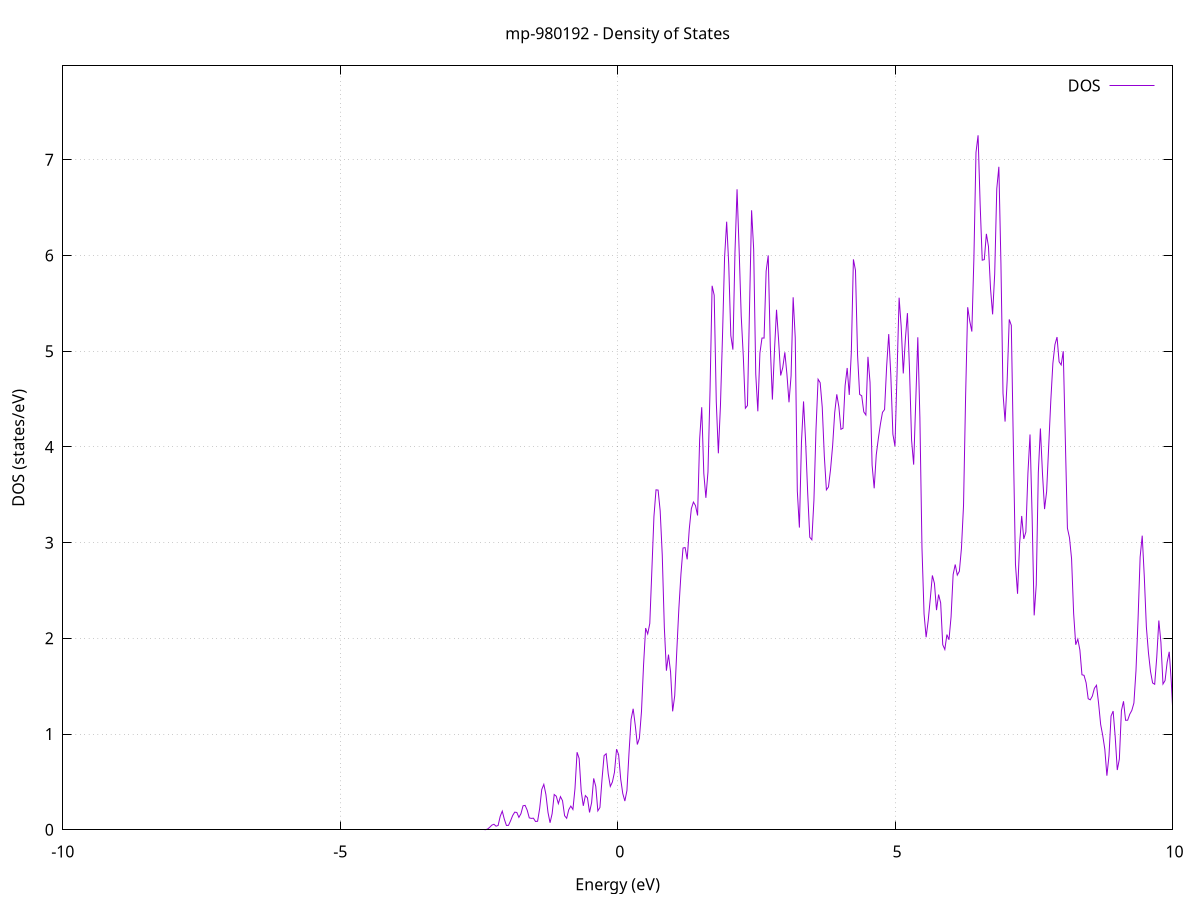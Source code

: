 set title 'mp-980192 - Density of States'
set xlabel 'Energy (eV)'
set ylabel 'DOS (states/eV)'
set grid
set xrange [-10:10]
set yrange [0:7.982]
set xzeroaxis lt -1
set terminal png size 800,600
set output 'mp-980192_dos_gnuplot.png'
plot '-' using 1:2 with lines title 'DOS'
-43.083700 0.000000
-43.046300 0.000000
-43.008800 0.000000
-42.971400 0.000000
-42.933900 0.000000
-42.896500 0.000000
-42.859000 0.000000
-42.821600 0.000000
-42.784100 0.000000
-42.746700 0.000000
-42.709200 0.000000
-42.671800 0.000000
-42.634400 0.000000
-42.596900 0.000000
-42.559500 0.000000
-42.522000 0.000000
-42.484600 0.000000
-42.447100 0.000000
-42.409700 0.000000
-42.372200 0.000000
-42.334800 0.000000
-42.297300 0.000000
-42.259900 0.000000
-42.222400 0.000000
-42.185000 0.000000
-42.147500 0.000000
-42.110100 0.000000
-42.072600 0.000000
-42.035200 0.000000
-41.997800 0.000000
-41.960300 0.000000
-41.922900 0.000000
-41.885400 0.000000
-41.848000 0.000000
-41.810500 0.000000
-41.773100 0.000000
-41.735600 0.000000
-41.698200 0.000000
-41.660700 0.000000
-41.623300 0.000000
-41.585800 0.000000
-41.548400 0.000000
-41.510900 0.000000
-41.473500 0.000000
-41.436100 0.000000
-41.398600 0.000000
-41.361200 0.000000
-41.323700 0.000000
-41.286300 0.000000
-41.248800 0.000000
-41.211400 0.000000
-41.173900 0.000000
-41.136500 0.000000
-41.099000 0.000000
-41.061600 0.000000
-41.024100 0.000000
-40.986700 0.000000
-40.949200 0.000000
-40.911800 0.000000
-40.874400 0.000000
-40.836900 0.000000
-40.799500 0.000000
-40.762000 0.000000
-40.724600 0.000000
-40.687100 0.000000
-40.649700 0.000000
-40.612200 0.000000
-40.574800 0.000000
-40.537300 0.000000
-40.499900 0.000000
-40.462400 0.000000
-40.425000 0.000000
-40.387500 0.000000
-40.350100 0.000000
-40.312600 0.000000
-40.275200 0.000000
-40.237800 0.000000
-40.200300 0.000000
-40.162900 0.000000
-40.125400 0.000000
-40.088000 0.000000
-40.050500 0.000000
-40.013100 0.000000
-39.975600 0.000000
-39.938200 0.000000
-39.900700 0.000000
-39.863300 0.000000
-39.825800 0.000100
-39.788400 0.008100
-39.750900 0.236600
-39.713500 2.606300
-39.676100 11.204200
-39.638600 19.497800
-39.601200 14.406800
-39.563700 5.623600
-39.526300 7.948000
-39.488800 24.956400
-39.451400 38.098600
-39.413900 26.259400
-39.376500 8.175400
-39.339000 1.136100
-39.301600 0.068200
-39.264100 0.001700
-39.226700 0.000000
-39.189200 0.000000
-39.151800 0.000000
-39.114300 0.000000
-39.076900 0.001100
-39.039500 0.041800
-39.002000 0.641600
-38.964600 4.430000
-38.927100 15.774500
-38.889700 34.365400
-38.852200 54.704500
-38.814800 69.262600
-38.777300 68.794000
-38.739900 48.366200
-38.702400 19.815300
-38.665000 3.917900
-38.627500 0.328500
-38.590100 0.010800
-38.552600 0.000100
-38.515200 0.000000
-38.477800 0.000000
-38.440300 0.000000
-38.402900 0.000000
-38.365400 0.000000
-38.328000 0.000000
-38.290500 0.000000
-38.253100 0.000000
-38.215600 0.000000
-38.178200 0.000000
-38.140700 0.000000
-38.103300 0.000000
-38.065800 0.000000
-38.028400 0.000000
-37.990900 0.000000
-37.953500 0.000000
-37.916100 0.000000
-37.878600 0.000000
-37.841200 0.000000
-37.803700 0.000000
-37.766300 0.000000
-37.728800 0.000000
-37.691400 0.000000
-37.653900 0.000000
-37.616500 0.000000
-37.579000 0.000000
-37.541600 0.000000
-37.504100 0.000000
-37.466700 0.000000
-37.429200 0.000000
-37.391800 0.000000
-37.354300 0.000000
-37.316900 0.000000
-37.279500 0.000000
-37.242000 0.000000
-37.204600 0.000000
-37.167100 0.000000
-37.129700 0.000000
-37.092200 0.000000
-37.054800 0.000000
-37.017300 0.000000
-36.979900 0.000000
-36.942400 0.000000
-36.905000 0.000000
-36.867500 0.000000
-36.830100 0.000000
-36.792600 0.000000
-36.755200 0.000000
-36.717800 0.000000
-36.680300 0.000000
-36.642900 0.000000
-36.605400 0.000000
-36.568000 0.000000
-36.530500 0.000000
-36.493100 0.000000
-36.455600 0.000000
-36.418200 0.000000
-36.380700 0.000000
-36.343300 0.000000
-36.305800 0.000000
-36.268400 0.000000
-36.230900 0.000000
-36.193500 0.000000
-36.156100 0.000000
-36.118600 0.000000
-36.081200 0.000000
-36.043700 0.000000
-36.006300 0.000000
-35.968800 0.000000
-35.931400 0.000000
-35.893900 0.000000
-35.856500 0.000000
-35.819000 0.000000
-35.781600 0.000000
-35.744100 0.000000
-35.706700 0.000000
-35.669200 0.000000
-35.631800 0.000000
-35.594300 0.000000
-35.556900 0.000000
-35.519500 0.000000
-35.482000 0.000000
-35.444600 0.000000
-35.407100 0.000000
-35.369700 0.000000
-35.332200 0.000000
-35.294800 0.000000
-35.257300 0.000000
-35.219900 0.000000
-35.182400 0.000000
-35.145000 0.000000
-35.107500 0.000000
-35.070100 0.000000
-35.032600 0.000000
-34.995200 0.000000
-34.957800 0.000000
-34.920300 0.000000
-34.882900 0.000000
-34.845400 0.000000
-34.808000 0.000000
-34.770500 0.000000
-34.733100 0.000000
-34.695600 0.000000
-34.658200 0.000000
-34.620700 0.000000
-34.583300 0.000000
-34.545800 0.000000
-34.508400 0.000000
-34.470900 0.000000
-34.433500 0.000000
-34.396000 0.000000
-34.358600 0.000000
-34.321200 0.000000
-34.283700 0.000000
-34.246300 0.000000
-34.208800 0.000000
-34.171400 0.000000
-34.133900 0.000000
-34.096500 0.000000
-34.059000 0.000000
-34.021600 0.000000
-33.984100 0.000000
-33.946700 0.000000
-33.909200 0.000000
-33.871800 0.000000
-33.834300 0.000000
-33.796900 0.000000
-33.759500 0.000000
-33.722000 0.000000
-33.684600 0.000000
-33.647100 0.000000
-33.609700 0.000000
-33.572200 0.000000
-33.534800 0.000000
-33.497300 0.000000
-33.459900 0.000000
-33.422400 0.000000
-33.385000 0.000000
-33.347500 0.000000
-33.310100 0.000000
-33.272600 0.000000
-33.235200 0.000000
-33.197800 0.000000
-33.160300 0.000000
-33.122900 0.000000
-33.085400 0.000000
-33.048000 0.000000
-33.010500 0.000000
-32.973100 0.000000
-32.935600 0.000000
-32.898200 0.000000
-32.860700 0.000000
-32.823300 0.000000
-32.785800 0.000000
-32.748400 0.000000
-32.710900 0.000000
-32.673500 0.000000
-32.636000 0.000000
-32.598600 0.000000
-32.561200 0.000000
-32.523700 0.000000
-32.486300 0.000000
-32.448800 0.000000
-32.411400 0.000000
-32.373900 0.000000
-32.336500 0.000000
-32.299000 0.000000
-32.261600 0.000000
-32.224100 0.000000
-32.186700 0.000000
-32.149200 0.000000
-32.111800 0.000000
-32.074300 0.000000
-32.036900 0.000000
-31.999500 0.000000
-31.962000 0.000000
-31.924600 0.000000
-31.887100 0.000000
-31.849700 0.000000
-31.812200 0.000000
-31.774800 0.000000
-31.737300 0.000000
-31.699900 0.000000
-31.662400 0.000000
-31.625000 0.000000
-31.587500 0.000000
-31.550100 0.000000
-31.512600 0.000000
-31.475200 0.000000
-31.437700 0.000000
-31.400300 0.000000
-31.362900 0.000000
-31.325400 0.000000
-31.288000 0.000000
-31.250500 0.000000
-31.213100 0.000000
-31.175600 0.000000
-31.138200 0.000000
-31.100700 0.000000
-31.063300 0.000000
-31.025800 0.000000
-30.988400 0.000000
-30.950900 0.000000
-30.913500 0.000000
-30.876000 0.000000
-30.838600 0.000000
-30.801200 0.000000
-30.763700 0.000000
-30.726300 0.000000
-30.688800 0.000000
-30.651400 0.000000
-30.613900 0.000000
-30.576500 0.000000
-30.539000 0.000000
-30.501600 0.000000
-30.464100 0.000000
-30.426700 0.000000
-30.389200 0.000000
-30.351800 0.000000
-30.314300 0.000000
-30.276900 0.000000
-30.239500 0.000000
-30.202000 0.000000
-30.164600 0.000000
-30.127100 0.000000
-30.089700 0.000000
-30.052200 0.000000
-30.014800 0.000000
-29.977300 0.000000
-29.939900 0.000000
-29.902400 0.000000
-29.865000 0.000000
-29.827500 0.000000
-29.790100 0.000000
-29.752600 0.000000
-29.715200 0.000000
-29.677700 0.000000
-29.640300 0.000000
-29.602900 0.000000
-29.565400 0.000000
-29.528000 0.000000
-29.490500 0.000000
-29.453100 0.000000
-29.415600 0.000000
-29.378200 0.000000
-29.340700 0.000000
-29.303300 0.000000
-29.265800 0.000000
-29.228400 0.000000
-29.190900 0.000000
-29.153500 0.000000
-29.116000 0.000000
-29.078600 0.000000
-29.041200 0.000000
-29.003700 0.000000
-28.966300 0.000000
-28.928800 0.000000
-28.891400 0.000000
-28.853900 0.000000
-28.816500 0.000000
-28.779000 0.000000
-28.741600 0.000000
-28.704100 0.000000
-28.666700 0.000000
-28.629200 0.000000
-28.591800 0.000000
-28.554300 0.000000
-28.516900 0.000000
-28.479400 0.000000
-28.442000 0.000000
-28.404600 0.000000
-28.367100 0.000000
-28.329700 0.000000
-28.292200 0.000000
-28.254800 0.000000
-28.217300 0.000000
-28.179900 0.000000
-28.142400 0.000000
-28.105000 0.000000
-28.067500 0.000000
-28.030100 0.000000
-27.992600 0.000000
-27.955200 0.000000
-27.917700 0.000000
-27.880300 0.000000
-27.842900 0.000000
-27.805400 0.000000
-27.768000 0.000000
-27.730500 0.000000
-27.693100 0.000000
-27.655600 0.000000
-27.618200 0.000000
-27.580700 0.000000
-27.543300 0.000000
-27.505800 0.000000
-27.468400 0.000000
-27.430900 0.000000
-27.393500 0.000000
-27.356000 0.000000
-27.318600 0.000000
-27.281200 0.000000
-27.243700 0.000000
-27.206300 0.000000
-27.168800 0.000000
-27.131400 0.000000
-27.093900 0.000000
-27.056500 0.000000
-27.019000 0.000000
-26.981600 0.000000
-26.944100 0.000000
-26.906700 0.000000
-26.869200 0.000000
-26.831800 0.000000
-26.794300 0.000000
-26.756900 0.000000
-26.719400 0.000000
-26.682000 0.000000
-26.644600 0.000000
-26.607100 0.000000
-26.569700 0.000000
-26.532200 0.000000
-26.494800 0.000000
-26.457300 0.000000
-26.419900 0.000000
-26.382400 0.000000
-26.345000 0.000000
-26.307500 0.000000
-26.270100 0.000000
-26.232600 0.000000
-26.195200 0.000000
-26.157700 0.000000
-26.120300 0.000000
-26.082900 0.000000
-26.045400 0.000000
-26.008000 0.000000
-25.970500 0.000000
-25.933100 0.000000
-25.895600 0.000000
-25.858200 0.000000
-25.820700 0.000000
-25.783300 0.000000
-25.745800 0.000000
-25.708400 0.000000
-25.670900 0.000000
-25.633500 0.000000
-25.596000 0.000000
-25.558600 0.000000
-25.521100 0.000000
-25.483700 0.000000
-25.446300 0.000000
-25.408800 0.000000
-25.371400 0.000000
-25.333900 0.000000
-25.296500 0.000000
-25.259000 0.000000
-25.221600 0.000000
-25.184100 0.000000
-25.146700 0.000000
-25.109200 0.000000
-25.071800 0.000000
-25.034300 0.000000
-24.996900 0.000000
-24.959400 0.000000
-24.922000 0.000000
-24.884600 0.000000
-24.847100 0.000000
-24.809700 0.000000
-24.772200 0.000000
-24.734800 0.000000
-24.697300 0.000000
-24.659900 0.000000
-24.622400 0.000000
-24.585000 0.000000
-24.547500 0.000000
-24.510100 0.000000
-24.472600 0.000000
-24.435200 0.000000
-24.397700 0.000000
-24.360300 0.000000
-24.322900 0.000000
-24.285400 0.000000
-24.248000 0.000000
-24.210500 0.000000
-24.173100 0.000000
-24.135600 0.000000
-24.098200 0.000000
-24.060700 0.000000
-24.023300 0.000000
-23.985800 0.000000
-23.948400 0.000000
-23.910900 0.000000
-23.873500 0.000000
-23.836000 0.000000
-23.798600 0.000000
-23.761100 0.000000
-23.723700 0.000000
-23.686300 0.000000
-23.648800 0.000000
-23.611400 0.000000
-23.573900 0.000000
-23.536500 0.000000
-23.499000 0.000000
-23.461600 0.000000
-23.424100 0.000000
-23.386700 0.000000
-23.349200 0.000000
-23.311800 0.000000
-23.274300 0.000000
-23.236900 0.000000
-23.199400 0.000000
-23.162000 0.000000
-23.124600 0.000000
-23.087100 0.000000
-23.049700 0.000000
-23.012200 0.000000
-22.974800 0.000000
-22.937300 0.000000
-22.899900 0.000000
-22.862400 0.000000
-22.825000 0.000000
-22.787500 0.000000
-22.750100 0.000000
-22.712600 0.000000
-22.675200 0.000000
-22.637700 0.000000
-22.600300 0.000000
-22.562900 0.000000
-22.525400 0.000000
-22.488000 0.000000
-22.450500 0.000000
-22.413100 0.000000
-22.375600 0.000000
-22.338200 0.000000
-22.300700 0.000000
-22.263300 0.000000
-22.225800 0.000000
-22.188400 0.000000
-22.150900 0.000000
-22.113500 0.000000
-22.076000 0.000000
-22.038600 0.000000
-22.001100 0.000000
-21.963700 0.000000
-21.926300 0.000000
-21.888800 0.000000
-21.851400 0.000000
-21.813900 0.000000
-21.776500 0.000000
-21.739000 0.000000
-21.701600 0.000000
-21.664100 0.000000
-21.626700 0.000000
-21.589200 0.000000
-21.551800 0.000000
-21.514300 0.000000
-21.476900 0.000000
-21.439400 0.000000
-21.402000 0.000000
-21.364600 0.000000
-21.327100 0.000000
-21.289700 0.000000
-21.252200 0.000000
-21.214800 0.000000
-21.177300 0.000000
-21.139900 0.000000
-21.102400 0.000000
-21.065000 0.000000
-21.027500 0.000000
-20.990100 0.000000
-20.952600 0.000000
-20.915200 0.000000
-20.877700 0.000000
-20.840300 0.000000
-20.802800 0.000000
-20.765400 0.000000
-20.728000 0.000000
-20.690500 0.000000
-20.653100 0.000000
-20.615600 0.000000
-20.578200 0.000000
-20.540700 0.000000
-20.503300 0.000000
-20.465800 0.000000
-20.428400 0.000000
-20.390900 0.000000
-20.353500 0.000000
-20.316000 0.000000
-20.278600 0.000000
-20.241100 0.000000
-20.203700 0.000000
-20.166300 0.000000
-20.128800 0.000000
-20.091400 0.000000
-20.053900 0.000000
-20.016500 0.000000
-19.979000 0.000000
-19.941600 0.000000
-19.904100 0.000000
-19.866700 0.000000
-19.829200 0.000000
-19.791800 0.000000
-19.754300 0.000000
-19.716900 0.000000
-19.679400 0.000000
-19.642000 0.000000
-19.604600 0.000000
-19.567100 0.000000
-19.529700 0.000000
-19.492200 0.000000
-19.454800 0.000000
-19.417300 0.000000
-19.379900 0.000000
-19.342400 0.000000
-19.305000 0.000000
-19.267500 0.000000
-19.230100 0.000000
-19.192600 0.000000
-19.155200 0.000000
-19.117700 0.000000
-19.080300 0.000000
-19.042800 0.000000
-19.005400 0.000000
-18.968000 0.000000
-18.930500 0.000000
-18.893100 0.000000
-18.855600 0.000000
-18.818200 0.000000
-18.780700 0.000000
-18.743300 0.000000
-18.705800 0.000000
-18.668400 0.000000
-18.630900 0.000000
-18.593500 0.000000
-18.556000 0.000000
-18.518600 0.000000
-18.481100 0.000000
-18.443700 0.000000
-18.406300 0.000000
-18.368800 0.000000
-18.331400 0.000000
-18.293900 0.000000
-18.256500 0.000000
-18.219000 0.000000
-18.181600 0.000000
-18.144100 0.000000
-18.106700 0.000000
-18.069200 0.000000
-18.031800 0.000000
-17.994300 0.000000
-17.956900 0.000000
-17.919400 0.000000
-17.882000 0.000000
-17.844500 0.000000
-17.807100 0.000000
-17.769700 0.000000
-17.732200 0.000000
-17.694800 0.000000
-17.657300 0.000000
-17.619900 0.000000
-17.582400 0.000000
-17.545000 0.000000
-17.507500 0.000000
-17.470100 0.000000
-17.432600 0.000000
-17.395200 0.000000
-17.357700 0.000000
-17.320300 0.000000
-17.282800 0.000000
-17.245400 0.000000
-17.208000 0.000000
-17.170500 0.000000
-17.133100 0.000000
-17.095600 0.000000
-17.058200 0.000000
-17.020700 0.000000
-16.983300 0.000000
-16.945800 0.000000
-16.908400 0.000000
-16.870900 0.000000
-16.833500 0.000000
-16.796000 0.000000
-16.758600 0.000000
-16.721100 0.000000
-16.683700 0.000000
-16.646300 0.000000
-16.608800 0.000000
-16.571400 0.000000
-16.533900 0.000000
-16.496500 0.000000
-16.459000 0.000000
-16.421600 0.000000
-16.384100 0.000000
-16.346700 0.000000
-16.309200 0.000000
-16.271800 0.000000
-16.234300 0.000000
-16.196900 0.000000
-16.159400 0.000000
-16.122000 0.000000
-16.084500 0.000000
-16.047100 0.000000
-16.009700 0.000000
-15.972200 0.000000
-15.934800 0.000000
-15.897300 0.000000
-15.859900 0.000000
-15.822400 0.000000
-15.785000 0.000000
-15.747500 0.000000
-15.710100 0.000000
-15.672600 0.000000
-15.635200 0.000000
-15.597700 0.000000
-15.560300 0.000000
-15.522800 0.000000
-15.485400 0.000000
-15.448000 0.000000
-15.410500 0.000000
-15.373100 0.000000
-15.335600 0.000000
-15.298200 0.000000
-15.260700 0.000000
-15.223300 0.000000
-15.185800 0.000000
-15.148400 0.000000
-15.110900 0.000000
-15.073500 0.000000
-15.036000 0.000000
-14.998600 0.000000
-14.961100 0.000000
-14.923700 0.000000
-14.886200 0.000000
-14.848800 0.000000
-14.811400 0.000000
-14.773900 0.000000
-14.736500 0.000000
-14.699000 0.000000
-14.661600 0.000000
-14.624100 0.000000
-14.586700 0.000000
-14.549200 0.000000
-14.511800 0.000000
-14.474300 0.000000
-14.436900 0.000000
-14.399400 0.000600
-14.362000 0.024600
-14.324500 0.421800
-14.287100 3.447500
-14.249700 13.637900
-14.212200 28.497600
-14.174800 39.517500
-14.137300 40.521200
-14.099900 25.306800
-14.062400 7.755100
-14.025000 1.037700
-13.987500 0.057500
-13.950100 0.001300
-13.912600 0.000000
-13.875200 0.000000
-13.837700 0.000000
-13.800300 0.000000
-13.762800 0.000000
-13.725400 0.000000
-13.688000 0.000000
-13.650500 0.000000
-13.613100 0.000000
-13.575600 0.000000
-13.538200 0.000000
-13.500700 0.000000
-13.463300 0.000000
-13.425800 0.000000
-13.388400 0.000000
-13.350900 0.000000
-13.313500 0.000000
-13.276000 0.000000
-13.238600 0.000000
-13.201100 0.000000
-13.163700 0.000000
-13.126200 0.000000
-13.088800 0.000000
-13.051400 0.000000
-13.013900 0.000000
-12.976500 0.000000
-12.939000 0.000000
-12.901600 0.000000
-12.864100 0.000000
-12.826700 0.000000
-12.789200 0.000000
-12.751800 0.000000
-12.714300 0.000000
-12.676900 0.000000
-12.639400 0.000000
-12.602000 0.000000
-12.564500 0.000000
-12.527100 0.000000
-12.489700 0.000000
-12.452200 0.000000
-12.414800 0.000000
-12.377300 0.000000
-12.339900 0.000000
-12.302400 0.000000
-12.265000 0.000000
-12.227500 0.000000
-12.190100 0.000000
-12.152600 0.000000
-12.115200 0.000000
-12.077700 0.000000
-12.040300 0.000000
-12.002800 0.000000
-11.965400 0.000000
-11.927900 0.000000
-11.890500 0.000000
-11.853100 0.000000
-11.815600 0.000000
-11.778200 0.000000
-11.740700 0.000000
-11.703300 0.000000
-11.665800 0.000000
-11.628400 0.000000
-11.590900 0.000000
-11.553500 0.000000
-11.516000 0.000000
-11.478600 0.000000
-11.441100 0.000000
-11.403700 0.000000
-11.366200 0.000000
-11.328800 0.000000
-11.291400 0.000000
-11.253900 0.000000
-11.216500 0.000000
-11.179000 0.000000
-11.141600 0.000000
-11.104100 0.000000
-11.066700 0.000000
-11.029200 0.000000
-10.991800 0.000000
-10.954300 0.000000
-10.916900 0.000000
-10.879400 0.000000
-10.842000 0.000000
-10.804500 0.000000
-10.767100 0.000000
-10.729700 0.000000
-10.692200 0.000000
-10.654800 0.000000
-10.617300 0.000000
-10.579900 0.000000
-10.542400 0.000000
-10.505000 0.000000
-10.467500 0.000000
-10.430100 0.000000
-10.392600 0.000000
-10.355200 0.000000
-10.317700 0.000000
-10.280300 0.000000
-10.242800 0.000000
-10.205400 0.000000
-10.167900 0.000000
-10.130500 0.000000
-10.093100 0.000000
-10.055600 0.000000
-10.018200 0.000000
-9.980700 0.000000
-9.943300 0.000000
-9.905800 0.000000
-9.868400 0.000000
-9.830900 0.000000
-9.793500 0.000000
-9.756000 0.000000
-9.718600 0.000000
-9.681100 0.000000
-9.643700 0.000000
-9.606200 0.000000
-9.568800 0.000000
-9.531400 0.000000
-9.493900 0.000000
-9.456500 0.000000
-9.419000 0.000000
-9.381600 0.000000
-9.344100 0.000000
-9.306700 0.000000
-9.269200 0.000000
-9.231800 0.000000
-9.194300 0.000000
-9.156900 0.000000
-9.119400 0.000000
-9.082000 0.000000
-9.044500 0.000000
-9.007100 0.000000
-8.969700 0.000000
-8.932200 0.000000
-8.894800 0.000000
-8.857300 0.000000
-8.819900 0.000000
-8.782400 0.000000
-8.745000 0.000000
-8.707500 0.000000
-8.670100 0.000000
-8.632600 0.000000
-8.595200 0.000000
-8.557700 0.000000
-8.520300 0.000000
-8.482800 0.000000
-8.445400 0.000000
-8.407900 0.000000
-8.370500 0.000000
-8.333100 0.000000
-8.295600 0.000000
-8.258200 0.000000
-8.220700 0.000000
-8.183300 0.000000
-8.145800 0.000000
-8.108400 0.000000
-8.070900 0.000000
-8.033500 0.000000
-7.996000 0.000000
-7.958600 0.000000
-7.921100 0.000000
-7.883700 0.000000
-7.846200 0.000000
-7.808800 0.000000
-7.771400 0.000000
-7.733900 0.000000
-7.696500 0.000000
-7.659000 0.000000
-7.621600 0.000000
-7.584100 0.000000
-7.546700 0.000000
-7.509200 0.000000
-7.471800 0.000000
-7.434300 0.000000
-7.396900 0.000000
-7.359400 0.000000
-7.322000 0.000000
-7.284500 0.000000
-7.247100 0.000000
-7.209600 0.000000
-7.172200 0.000000
-7.134800 0.000000
-7.097300 0.000000
-7.059900 0.000000
-7.022400 0.000000
-6.985000 0.000000
-6.947500 0.000000
-6.910100 0.000000
-6.872600 0.000000
-6.835200 0.000000
-6.797700 0.000000
-6.760300 0.000000
-6.722800 0.000000
-6.685400 0.000000
-6.647900 0.000000
-6.610500 0.000000
-6.573100 0.000000
-6.535600 0.000000
-6.498200 0.000000
-6.460700 0.000000
-6.423300 0.000000
-6.385800 0.000000
-6.348400 0.000000
-6.310900 0.000000
-6.273500 0.000000
-6.236000 0.000000
-6.198600 0.000000
-6.161100 0.000000
-6.123700 0.000000
-6.086200 0.000000
-6.048800 0.000000
-6.011400 0.000000
-5.973900 0.000000
-5.936500 0.000000
-5.899000 0.000000
-5.861600 0.000000
-5.824100 0.000000
-5.786700 0.000000
-5.749200 0.000000
-5.711800 0.000000
-5.674300 0.000000
-5.636900 0.000000
-5.599400 0.000000
-5.562000 0.000000
-5.524500 0.000000
-5.487100 0.000000
-5.449600 0.000000
-5.412200 0.000000
-5.374800 0.000000
-5.337300 0.000000
-5.299900 0.000000
-5.262400 0.000000
-5.225000 0.000000
-5.187500 0.000000
-5.150100 0.000000
-5.112600 0.000000
-5.075200 0.000000
-5.037700 0.000000
-5.000300 0.000000
-4.962800 0.000000
-4.925400 0.000000
-4.887900 0.000000
-4.850500 0.000000
-4.813100 0.000000
-4.775600 0.000000
-4.738200 0.000000
-4.700700 0.000000
-4.663300 0.000000
-4.625800 0.000000
-4.588400 0.000000
-4.550900 0.000000
-4.513500 0.000000
-4.476000 0.000000
-4.438600 0.000000
-4.401100 0.000000
-4.363700 0.000000
-4.326200 0.000000
-4.288800 0.000000
-4.251300 0.000000
-4.213900 0.000000
-4.176500 0.000000
-4.139000 0.000000
-4.101600 0.000000
-4.064100 0.000000
-4.026700 0.000000
-3.989200 0.000000
-3.951800 0.000000
-3.914300 0.000000
-3.876900 0.000000
-3.839400 0.000000
-3.802000 0.000000
-3.764500 0.000000
-3.727100 0.000000
-3.689600 0.000000
-3.652200 0.000000
-3.614800 0.000000
-3.577300 0.000000
-3.539900 0.000000
-3.502400 0.000000
-3.465000 0.000000
-3.427500 0.000000
-3.390100 0.000000
-3.352600 0.000000
-3.315200 0.000000
-3.277700 0.000000
-3.240300 0.000000
-3.202800 0.000000
-3.165400 0.000000
-3.127900 0.000000
-3.090500 0.000000
-3.053100 0.000000
-3.015600 0.000000
-2.978200 0.000000
-2.940700 0.000000
-2.903300 0.000000
-2.865800 0.000000
-2.828400 0.000000
-2.790900 0.000000
-2.753500 0.000000
-2.716000 0.000000
-2.678600 0.000000
-2.641100 0.000000
-2.603700 0.000000
-2.566200 0.000000
-2.528800 0.000000
-2.491300 0.000000
-2.453900 0.000000
-2.416500 0.000000
-2.379000 0.001000
-2.341600 0.008400
-2.304100 0.027300
-2.266700 0.048700
-2.229200 0.057500
-2.191800 0.037600
-2.154300 0.044900
-2.116900 0.139600
-2.079400 0.194900
-2.042000 0.110000
-2.004500 0.045000
-1.967100 0.046300
-1.929600 0.094100
-1.892200 0.148800
-1.854800 0.184200
-1.817300 0.180900
-1.779900 0.129800
-1.742400 0.168500
-1.705000 0.250700
-1.667500 0.254800
-1.630100 0.204900
-1.592600 0.124300
-1.555200 0.118900
-1.517700 0.121100
-1.480300 0.086500
-1.442800 0.089100
-1.405400 0.222500
-1.367900 0.420800
-1.330500 0.474500
-1.293000 0.368700
-1.255600 0.182500
-1.218200 0.073100
-1.180700 0.168200
-1.143300 0.368600
-1.105800 0.350600
-1.068400 0.273400
-1.030900 0.346300
-0.993500 0.303800
-0.956000 0.146700
-0.918600 0.120100
-0.881100 0.209600
-0.843700 0.247400
-0.806200 0.212300
-0.768800 0.431000
-0.731300 0.810500
-0.693900 0.744600
-0.656500 0.402500
-0.619000 0.250300
-0.581600 0.357200
-0.544100 0.334000
-0.506700 0.180800
-0.469200 0.283800
-0.431800 0.536800
-0.394300 0.453500
-0.356900 0.197600
-0.319400 0.232900
-0.282000 0.524400
-0.244500 0.774600
-0.207100 0.794400
-0.169600 0.585400
-0.132200 0.452800
-0.094800 0.498600
-0.057300 0.601000
-0.019900 0.841900
0.017600 0.785100
0.055000 0.530200
0.092500 0.378300
0.129900 0.300100
0.167400 0.410500
0.204800 0.802800
0.242300 1.154600
0.279700 1.264400
0.317200 1.093900
0.354600 0.891000
0.392100 0.956600
0.429500 1.235500
0.467000 1.721800
0.504400 2.107700
0.541800 2.046600
0.579300 2.155800
0.616700 2.711900
0.654200 3.273400
0.691600 3.552000
0.729100 3.549500
0.766500 3.332800
0.804000 2.870400
0.841400 2.114600
0.878900 1.662100
0.916300 1.830200
0.953800 1.650100
0.991200 1.237400
1.028700 1.401100
1.066100 1.871500
1.103500 2.314000
1.141000 2.672100
1.178400 2.944200
1.215900 2.948700
1.253300 2.825900
1.290800 3.141300
1.328200 3.355300
1.365700 3.424100
1.403100 3.387100
1.440600 3.284100
1.478000 4.081200
1.515500 4.415200
1.552900 3.723300
1.590400 3.468700
1.627800 3.738100
1.665200 4.593900
1.702700 5.684100
1.740100 5.585900
1.777600 4.473600
1.815000 3.933600
1.852500 4.427500
1.889900 5.161100
1.927400 5.981900
1.964800 6.353700
2.002300 5.906400
2.039700 5.164200
2.077200 5.017300
2.114600 6.032800
2.152100 6.692400
2.189500 6.061800
2.227000 5.369200
2.264400 4.950200
2.301800 4.404500
2.339300 4.432300
2.376700 5.449300
2.414200 6.473100
2.451600 6.064800
2.489100 4.762700
2.526500 4.372600
2.564000 4.981300
2.601400 5.138300
2.638900 5.137900
2.676300 5.837100
2.713800 6.002000
2.751200 5.053700
2.788700 4.495400
2.826100 5.003200
2.863500 5.433800
2.901000 5.116500
2.938400 4.746900
2.975900 4.829100
3.013300 4.988800
3.050800 4.761600
3.088200 4.466700
3.125700 4.742800
3.163100 5.564200
3.200600 5.142400
3.238000 3.541100
3.275500 3.157800
3.312900 4.049000
3.350400 4.475500
3.387800 4.058400
3.425300 3.516500
3.462700 3.056700
3.500100 3.030000
3.537600 3.444200
3.575000 4.183900
3.612500 4.707500
3.649900 4.671500
3.687400 4.415300
3.724800 3.904500
3.762300 3.551700
3.799700 3.582000
3.837200 3.765300
3.874600 4.013200
3.912100 4.358600
3.949500 4.549700
3.987000 4.419400
4.024400 4.184400
4.061800 4.196100
4.099300 4.639400
4.136700 4.825400
4.174200 4.544200
4.211600 4.988800
4.249100 5.960200
4.286500 5.846200
4.324000 4.961700
4.361400 4.549300
4.398900 4.534500
4.436300 4.366400
4.473800 4.334200
4.511200 4.941600
4.548700 4.673800
4.586100 3.809600
4.623500 3.568300
4.661000 3.918300
4.698400 4.088500
4.735900 4.239100
4.773300 4.361900
4.810800 4.391000
4.848200 4.842400
4.885700 5.179300
4.923100 4.752500
4.960600 4.133400
4.998000 4.008100
5.035500 4.769000
5.072900 5.559500
5.110400 5.257000
5.147800 4.768000
5.185300 5.123700
5.222700 5.398500
5.260100 4.811900
5.297600 4.070600
5.335000 3.815200
5.372500 4.473200
5.409900 5.146400
5.447400 4.301300
5.484800 2.947200
5.522300 2.256800
5.559700 2.012000
5.597200 2.186000
5.634600 2.414500
5.672100 2.657600
5.709500 2.574600
5.747000 2.295200
5.784400 2.457900
5.821800 2.371300
5.859300 1.933700
5.896700 1.884000
5.934200 2.039700
5.971600 1.985500
6.009100 2.224200
6.046500 2.667000
6.084000 2.771800
6.121400 2.661100
6.158900 2.701500
6.196300 2.941100
6.233800 3.388400
6.271200 4.528600
6.308700 5.460100
6.346100 5.314700
6.383600 5.206000
6.421000 5.980000
6.458400 7.076900
6.495900 7.256700
6.533300 6.535500
6.570800 5.951600
6.608200 5.957600
6.645700 6.226900
6.683100 6.095600
6.720600 5.653400
6.758000 5.385500
6.795500 5.806700
6.832900 6.697200
6.870400 6.927500
6.907800 5.920200
6.945300 4.561100
6.982700 4.265000
7.020100 4.693000
7.057600 5.333000
7.095000 5.270700
7.132500 3.990100
7.169900 2.773700
7.207400 2.465700
7.244800 2.988100
7.282300 3.278900
7.319700 3.039100
7.357200 3.111500
7.394600 3.727000
7.432100 4.130300
7.469500 3.287600
7.507000 2.240100
7.544400 2.559700
7.581800 3.732600
7.619300 4.193300
7.656700 3.722300
7.694200 3.350800
7.731600 3.534500
7.769100 4.011200
7.806500 4.480800
7.844000 4.873200
7.881400 5.070000
7.918900 5.148500
7.956300 4.890100
7.993800 4.857000
8.031200 5.000500
8.068700 4.068800
8.106100 3.151600
8.143600 3.051400
8.181000 2.832200
8.218400 2.259500
8.255900 1.933600
8.293300 1.992200
8.330800 1.878700
8.368200 1.619700
8.405700 1.613800
8.443100 1.535800
8.480600 1.369400
8.518000 1.357900
8.555500 1.397000
8.592900 1.478800
8.630400 1.510000
8.667800 1.322000
8.705300 1.099600
8.742700 0.985200
8.780100 0.841600
8.817600 0.564900
8.855000 0.772000
8.892500 1.188300
8.929900 1.240500
8.967400 0.971900
9.004800 0.624300
9.042300 0.739100
9.079700 1.245100
9.117200 1.342700
9.154600 1.143700
9.192100 1.145100
9.229500 1.207300
9.267000 1.247200
9.304400 1.324300
9.341900 1.662300
9.379300 2.200600
9.416700 2.849000
9.454200 3.073200
9.491600 2.646400
9.529100 2.120500
9.566500 1.850600
9.604000 1.653600
9.641400 1.534200
9.678900 1.520400
9.716300 1.803800
9.753800 2.186600
9.791200 1.958100
9.828700 1.522900
9.866100 1.559600
9.903600 1.750800
9.941000 1.859600
9.978400 1.545700
10.015900 1.114800
10.053300 1.224200
10.090800 1.705900
10.128200 1.972800
10.165700 2.156400
10.203100 2.081800
10.240600 1.365700
10.278000 0.701600
10.315500 0.694000
10.352900 1.147300
10.390400 1.157100
10.427800 0.879500
10.465300 1.006000
10.502700 1.472200
10.540100 1.918900
10.577600 1.865200
10.615000 1.387400
10.652500 1.051900
10.689900 1.005500
10.727400 1.003800
10.764800 1.034200
10.802300 1.191200
10.839700 1.319100
10.877200 1.582600
10.914600 1.776300
10.952100 1.601100
10.989500 1.194600
11.027000 0.961000
11.064400 0.980500
11.101900 0.886900
11.139300 0.733900
11.176700 0.760700
11.214200 1.040600
11.251600 1.240100
11.289100 1.094400
11.326500 1.029600
11.364000 1.157000
11.401400 1.315500
11.438900 1.122900
11.476300 0.905400
11.513800 0.742000
11.551200 0.433200
11.588700 0.318100
11.626100 0.581400
11.663600 0.844700
11.701000 0.814600
11.738400 0.915600
11.775900 1.245100
11.813300 1.319700
11.850800 1.188400
11.888200 1.072900
11.925700 0.891100
11.963100 0.838600
12.000600 0.784500
12.038000 0.715400
12.075500 0.745100
12.112900 0.718800
12.150400 0.801100
12.187800 0.964300
12.225300 0.881000
12.262700 0.645900
12.300200 0.525100
12.337600 0.610500
12.375000 0.958200
12.412500 1.296600
12.449900 1.318500
12.487400 1.138100
12.524800 0.924700
12.562300 0.723900
12.599700 0.576300
12.637200 0.832500
12.674600 1.350000
12.712100 1.438900
12.749500 1.154600
12.787000 1.031300
12.824400 1.113400
12.861900 1.221600
12.899300 1.592100
12.936700 1.876700
12.974200 1.943500
13.011600 2.262900
13.049100 2.411200
13.086500 2.278800
13.124000 2.356200
13.161400 2.820100
13.198900 2.788100
13.236300 2.175100
13.273800 2.063200
13.311200 2.553200
13.348700 2.631500
13.386100 2.577500
13.423600 3.014000
13.461000 3.254300
13.498400 2.928500
13.535900 2.610200
13.573300 2.807000
13.610800 3.437200
13.648200 3.745900
13.685700 3.513200
13.723100 3.297700
13.760600 3.098900
13.798000 3.083300
13.835500 3.290800
13.872900 3.365100
13.910400 3.126300
13.947800 2.825700
13.985300 2.472300
14.022700 2.268900
14.060200 2.611900
14.097600 2.827400
14.135000 2.730200
14.172500 2.789400
14.209900 3.039100
14.247400 3.223500
14.284800 3.192200
14.322300 2.885200
14.359700 2.134600
14.397200 2.121800
14.434600 2.657700
14.472100 2.663700
14.509500 2.406700
14.547000 2.589600
14.584400 2.930000
14.621900 2.928400
14.659300 2.858100
14.696700 2.887400
14.734200 2.644500
14.771600 2.214700
14.809100 2.183900
14.846500 2.400400
14.884000 2.515000
14.921400 2.113500
14.958900 1.673700
14.996300 1.823900
15.033800 1.872000
15.071200 1.856700
15.108700 2.024500
15.146100 2.146300
15.183600 1.959700
15.221000 1.540100
15.258400 1.464400
15.295900 1.704200
15.333300 1.744300
15.370800 1.741700
15.408200 1.703400
15.445700 1.510600
15.483100 1.477600
15.520600 1.424900
15.558000 1.462700
15.595500 1.966200
15.632900 2.307500
15.670400 2.317800
15.707800 2.197500
15.745300 2.323600
15.782700 2.901200
15.820200 3.101200
15.857600 3.209300
15.895000 3.131500
15.932500 2.493700
15.969900 1.920000
16.007400 1.985600
16.044800 2.486900
16.082300 2.320000
16.119700 1.821000
16.157200 1.728300
16.194600 1.749600
16.232100 1.613700
16.269500 1.289900
16.307000 0.867700
16.344400 0.571000
16.381900 0.466800
16.419300 0.648100
16.456700 1.084900
16.494200 1.332300
16.531600 1.202100
16.569100 1.163500
16.606500 1.472100
16.644000 1.370900
16.681400 0.941600
16.718900 0.777300
16.756300 0.815800
16.793800 1.036800
16.831200 1.108700
16.868700 1.123300
16.906100 1.238700
16.943600 1.188900
16.981000 1.183600
17.018500 1.432300
17.055900 1.706700
17.093300 1.856600
17.130800 1.824900
17.168200 1.597800
17.205700 1.825500
17.243100 2.116800
17.280600 2.231700
17.318000 2.825600
17.355500 3.346700
17.392900 3.108000
17.430400 2.757300
17.467800 2.407700
17.505300 2.212200
17.542700 2.553900
17.580200 2.679600
17.617600 2.416900
17.655000 1.941900
17.692500 1.323600
17.729900 0.964400
17.767400 1.026200
17.804800 1.197000
17.842300 1.084300
17.879700 0.836100
17.917200 0.975600
17.954600 1.242100
17.992100 1.351400
18.029500 1.468600
18.067000 1.558900
18.104400 1.531100
18.141900 1.645300
18.179300 1.796900
18.216700 1.680300
18.254200 1.335900
18.291600 1.128400
18.329100 1.058800
18.366500 0.764900
18.404000 0.543500
18.441400 0.745800
18.478900 0.976500
18.516300 1.009400
18.553800 1.157100
18.591200 1.103100
18.628700 0.882500
18.666100 0.958200
18.703600 1.303900
18.741000 1.434200
18.778500 1.413600
18.815900 1.496200
18.853300 1.562600
18.890800 1.298400
18.928200 0.982000
18.965700 0.753600
19.003100 0.544700
19.040600 0.516100
19.078000 0.625500
19.115500 0.830900
19.152900 0.910200
19.190400 0.861600
19.227800 0.962400
19.265300 1.179100
19.302700 1.482800
19.340200 1.901000
19.377600 2.178200
19.415000 2.182100
19.452500 1.818300
19.489900 1.165700
19.527400 1.082000
19.564800 1.790100
19.602300 2.142000
19.639700 1.805900
19.677200 1.301700
19.714600 1.080300
19.752100 1.199700
19.789500 1.472600
19.827000 1.810200
19.864400 1.992000
19.901900 2.114700
19.939300 2.350300
19.976800 2.469200
20.014200 2.416600
20.051600 2.235300
20.089100 1.936400
20.126500 1.713700
20.164000 1.723900
20.201400 2.061900
20.238900 2.365500
20.276300 2.401500
20.313800 2.255800
20.351200 2.314800
20.388700 2.195900
20.426100 1.689400
20.463600 1.340200
20.501000 1.224700
20.538500 1.287700
20.575900 1.487500
20.613300 1.742100
20.650800 2.023400
20.688200 2.025400
20.725700 1.899800
20.763100 2.098100
20.800600 2.182200
20.838000 1.919200
20.875500 1.891100
20.912900 2.096400
20.950400 1.990000
20.987800 1.922000
21.025300 2.097100
21.062700 2.402100
21.100200 2.854000
21.137600 3.086700
21.175000 3.024100
21.212500 2.982600
21.249900 2.438600
21.287400 1.756200
21.324800 1.489200
21.362300 1.759100
21.399700 2.033700
21.437200 2.080100
21.474600 2.581700
21.512100 2.947800
21.549500 2.570000
21.587000 2.055100
21.624400 2.061700
21.661900 2.547700
21.699300 3.154500
21.736800 3.199700
21.774200 2.862500
21.811600 2.822900
21.849100 2.932600
21.886500 2.655600
21.924000 2.137800
21.961400 2.096600
21.998900 2.663400
22.036300 3.180400
22.073800 3.179700
22.111200 2.997300
22.148700 2.507900
22.186100 2.203500
22.223600 2.195400
22.261000 2.193800
22.298500 2.364100
22.335900 2.670700
22.373300 2.898000
22.410800 3.182900
22.448200 3.302400
22.485700 3.159900
22.523100 2.849200
22.560600 2.454500
22.598000 2.008000
22.635500 2.022800
22.672900 2.271800
22.710400 2.309900
22.747800 2.721200
22.785300 3.023200
22.822700 2.731900
22.860200 2.433900
22.897600 2.342400
22.935100 2.271500
22.972500 2.270400
23.009900 2.503800
23.047400 2.748600
23.084800 2.769600
23.122300 2.833000
23.159700 2.818100
23.197200 2.861700
23.234600 3.547900
23.272100 4.118500
23.309500 3.638300
23.347000 3.170900
23.384400 3.136800
23.421900 2.920900
23.459300 2.961400
23.496800 3.350000
23.534200 3.607900
23.571600 3.005800
23.609100 2.127400
23.646500 2.334100
23.684000 2.991100
23.721400 3.244800
23.758900 3.290400
23.796300 3.297000
23.833800 2.949700
23.871200 2.379600
23.908700 2.223500
23.946100 2.639900
23.983600 3.253700
24.021000 3.507100
24.058500 3.194900
24.095900 2.746600
24.133300 3.427200
24.170800 3.938000
24.208200 3.018900
24.245700 2.142800
24.283100 2.139600
24.320600 2.807600
24.358000 3.451300
24.395500 3.581900
24.432900 3.415600
24.470400 3.531900
24.507800 3.450900
24.545300 3.284200
24.582700 3.633000
24.620200 3.579900
24.657600 3.146900
24.695100 3.553500
24.732500 3.935900
24.769900 3.396900
24.807400 3.081700
24.844800 3.294200
24.882300 3.447800
24.919700 3.374100
24.957200 3.255200
24.994600 2.859900
25.032100 2.292600
25.069500 2.082800
25.107000 2.065600
25.144400 2.249700
25.181900 2.443100
25.219300 2.395200
25.256800 2.527900
25.294200 2.783700
25.331600 2.711900
25.369100 2.230700
25.406500 1.938300
25.444000 2.031300
25.481400 2.153200
25.518900 2.048400
25.556300 1.814000
25.593800 1.544500
25.631200 1.321300
25.668700 1.254700
25.706100 1.265100
25.743600 1.564700
25.781000 2.057600
25.818500 2.103200
25.855900 2.058000
25.893400 1.861400
25.930800 1.448500
25.968200 1.386700
26.005700 1.511700
26.043100 1.299500
26.080600 1.186400
26.118000 1.710500
26.155500 2.490800
26.192900 2.546200
26.230400 2.114700
26.267800 1.999400
26.305300 1.950100
26.342700 1.831700
26.380200 2.027900
26.417600 2.181500
26.455100 2.088700
26.492500 2.051700
26.529900 1.742700
26.567400 1.351600
26.604800 1.583300
26.642300 1.830800
26.679700 1.555900
26.717200 1.570700
26.754600 1.864000
26.792100 1.846900
26.829500 1.862000
26.867000 2.209400
26.904400 2.163100
26.941900 2.025100
26.979300 2.367900
27.016800 2.733000
27.054200 3.091200
27.091600 3.187100
27.129100 3.038100
27.166500 3.059900
27.204000 3.063500
27.241400 3.143200
27.278900 3.123600
27.316300 2.914400
27.353800 2.714800
27.391200 2.231400
27.428700 1.564700
27.466100 1.278700
27.503600 1.335600
27.541000 1.127800
27.578500 0.843900
27.615900 1.145600
27.653400 1.322800
27.690800 1.252300
27.728200 1.394000
27.765700 1.447700
27.803100 1.442800
27.840600 1.272600
27.878000 1.074400
27.915500 1.127100
27.952900 0.919000
27.990400 0.491200
28.027800 0.441400
28.065300 0.583800
28.102700 0.586900
28.140200 0.475000
28.177600 0.451900
28.215100 0.502900
28.252500 0.357700
28.289900 0.171500
28.327400 0.117500
28.364800 0.077400
28.402300 0.056000
28.439700 0.046900
28.477200 0.018100
28.514600 0.002500
28.552100 0.000100
28.589500 0.000000
28.627000 0.000000
28.664400 0.000000
28.701900 0.000000
28.739300 0.000000
28.776800 0.000000
28.814200 0.000000
28.851600 0.000000
28.889100 0.000000
28.926500 0.000000
28.964000 0.000000
29.001400 0.000000
29.038900 0.000000
29.076300 0.000000
29.113800 0.000000
29.151200 0.000000
29.188700 0.000000
29.226100 0.000000
29.263600 0.000000
29.301000 0.000000
29.338500 0.000000
29.375900 0.000000
29.413400 0.000000
29.450800 0.000000
29.488200 0.000000
29.525700 0.000000
29.563100 0.000000
29.600600 0.000000
29.638000 0.000000
29.675500 0.000000
29.712900 0.000000
29.750400 0.000000
29.787800 0.000000
29.825300 0.000000
29.862700 0.000000
29.900200 0.000000
29.937600 0.000000
29.975100 0.000000
30.012500 0.000000
30.049900 0.000000
30.087400 0.000000
30.124800 0.000000
30.162300 0.000000
30.199700 0.000000
30.237200 0.000000
30.274600 0.000000
30.312100 0.000000
30.349500 0.000000
30.387000 0.000000
30.424400 0.000000
30.461900 0.000000
30.499300 0.000000
30.536800 0.000000
30.574200 0.000000
30.611700 0.000000
30.649100 0.000000
30.686500 0.000000
30.724000 0.000000
30.761400 0.000000
30.798900 0.000000
30.836300 0.000000
30.873800 0.000000
30.911200 0.000000
30.948700 0.000000
30.986100 0.000000
31.023600 0.000000
31.061000 0.000000
31.098500 0.000000
31.135900 0.000000
31.173400 0.000000
31.210800 0.000000
31.248200 0.000000
31.285700 0.000000
31.323100 0.000000
31.360600 0.000000
31.398000 0.000000
31.435500 0.000000
31.472900 0.000000
31.510400 0.000000
31.547800 0.000000
31.585300 0.000000
31.622700 0.000000
31.660200 0.000000
31.697600 0.000000
31.735100 0.000000
31.772500 0.000000
31.809900 0.000000
e
